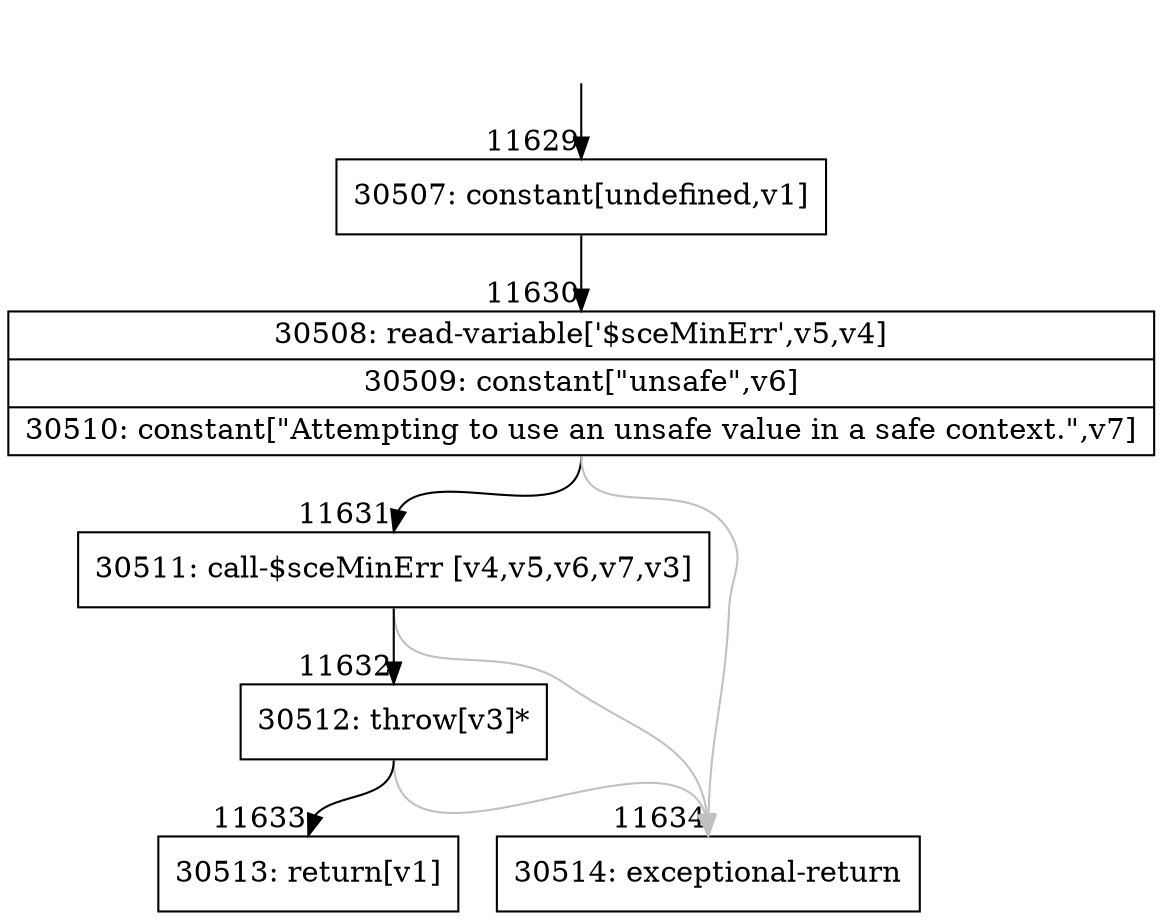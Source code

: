 digraph {
rankdir="TD"
BB_entry900[shape=none,label=""];
BB_entry900 -> BB11629 [tailport=s, headport=n, headlabel="    11629"]
BB11629 [shape=record label="{30507: constant[undefined,v1]}" ] 
BB11629 -> BB11630 [tailport=s, headport=n, headlabel="      11630"]
BB11630 [shape=record label="{30508: read-variable['$sceMinErr',v5,v4]|30509: constant[\"unsafe\",v6]|30510: constant[\"Attempting to use an unsafe value in a safe context.\",v7]}" ] 
BB11630 -> BB11631 [tailport=s, headport=n, headlabel="      11631"]
BB11630 -> BB11634 [tailport=s, headport=n, color=gray, headlabel="      11634"]
BB11631 [shape=record label="{30511: call-$sceMinErr [v4,v5,v6,v7,v3]}" ] 
BB11631 -> BB11632 [tailport=s, headport=n, headlabel="      11632"]
BB11631 -> BB11634 [tailport=s, headport=n, color=gray]
BB11632 [shape=record label="{30512: throw[v3]*}" ] 
BB11632 -> BB11633 [tailport=s, headport=n, headlabel="      11633"]
BB11632 -> BB11634 [tailport=s, headport=n, color=gray]
BB11633 [shape=record label="{30513: return[v1]}" ] 
BB11634 [shape=record label="{30514: exceptional-return}" ] 
//#$~ 16529
}
